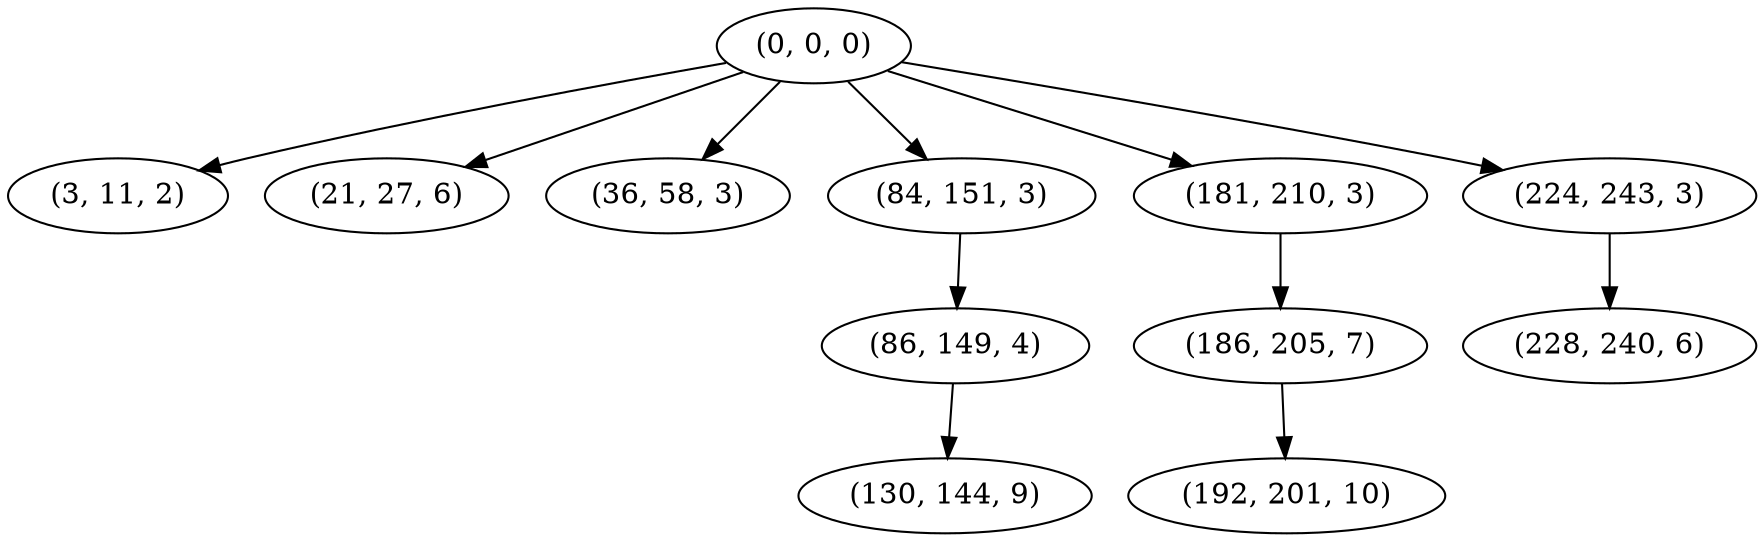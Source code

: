 digraph tree {
    "(0, 0, 0)";
    "(3, 11, 2)";
    "(21, 27, 6)";
    "(36, 58, 3)";
    "(84, 151, 3)";
    "(86, 149, 4)";
    "(130, 144, 9)";
    "(181, 210, 3)";
    "(186, 205, 7)";
    "(192, 201, 10)";
    "(224, 243, 3)";
    "(228, 240, 6)";
    "(0, 0, 0)" -> "(3, 11, 2)";
    "(0, 0, 0)" -> "(21, 27, 6)";
    "(0, 0, 0)" -> "(36, 58, 3)";
    "(0, 0, 0)" -> "(84, 151, 3)";
    "(0, 0, 0)" -> "(181, 210, 3)";
    "(0, 0, 0)" -> "(224, 243, 3)";
    "(84, 151, 3)" -> "(86, 149, 4)";
    "(86, 149, 4)" -> "(130, 144, 9)";
    "(181, 210, 3)" -> "(186, 205, 7)";
    "(186, 205, 7)" -> "(192, 201, 10)";
    "(224, 243, 3)" -> "(228, 240, 6)";
}
